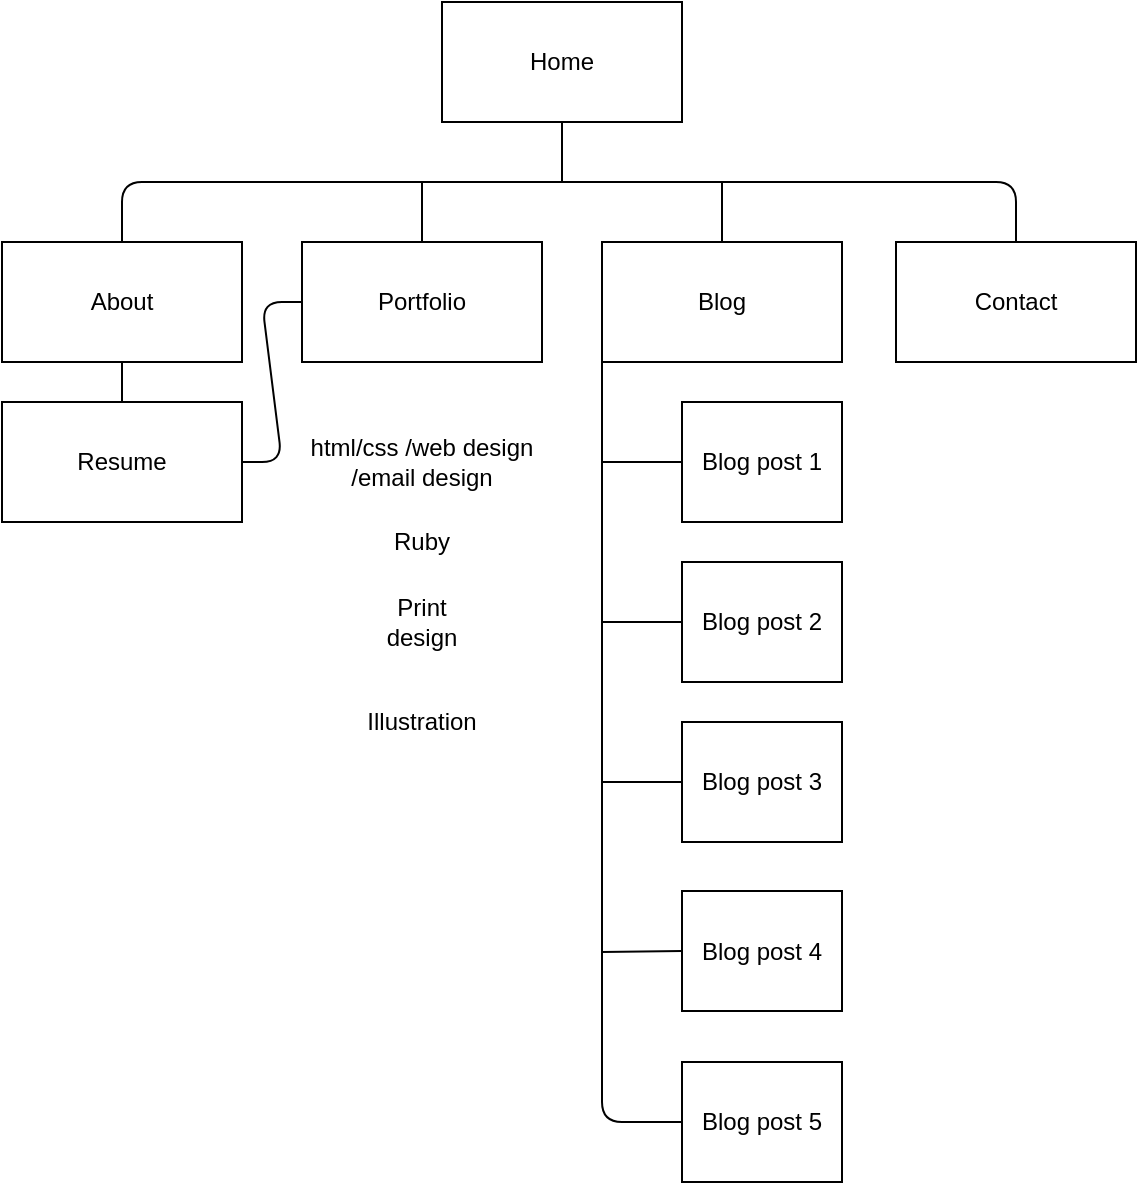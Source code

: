 <mxfile version="13.0.1" type="device"><diagram id="PqvUX2J45AISlzhcd9rw" name="Page-1"><mxGraphModel dx="1395" dy="733" grid="1" gridSize="10" guides="1" tooltips="1" connect="1" arrows="1" fold="1" page="1" pageScale="1" pageWidth="827" pageHeight="1169" math="0" shadow="0"><root><mxCell id="0"/><mxCell id="1" parent="0"/><mxCell id="mFrDIHtZ0Onwh9TdsXnd-1" value="Home" style="rounded=0;whiteSpace=wrap;html=1;" vertex="1" parent="1"><mxGeometry x="430" y="80" width="120" height="60" as="geometry"/></mxCell><mxCell id="mFrDIHtZ0Onwh9TdsXnd-2" value="Portfolio" style="rounded=0;whiteSpace=wrap;html=1;" vertex="1" parent="1"><mxGeometry x="360" y="200" width="120" height="60" as="geometry"/></mxCell><mxCell id="mFrDIHtZ0Onwh9TdsXnd-3" value="Resume" style="rounded=0;whiteSpace=wrap;html=1;" vertex="1" parent="1"><mxGeometry x="210" y="280" width="120" height="60" as="geometry"/></mxCell><mxCell id="mFrDIHtZ0Onwh9TdsXnd-4" value="Blog" style="rounded=0;whiteSpace=wrap;html=1;" vertex="1" parent="1"><mxGeometry x="510" y="200" width="120" height="60" as="geometry"/></mxCell><mxCell id="mFrDIHtZ0Onwh9TdsXnd-5" value="Blog post 1" style="rounded=0;whiteSpace=wrap;html=1;" vertex="1" parent="1"><mxGeometry x="550" y="280" width="80" height="60" as="geometry"/></mxCell><mxCell id="mFrDIHtZ0Onwh9TdsXnd-7" value="Blog post 2" style="rounded=0;whiteSpace=wrap;html=1;" vertex="1" parent="1"><mxGeometry x="550" y="360" width="80" height="60" as="geometry"/></mxCell><mxCell id="mFrDIHtZ0Onwh9TdsXnd-8" value="&lt;span&gt;Blog post 3&lt;/span&gt;" style="rounded=0;whiteSpace=wrap;html=1;" vertex="1" parent="1"><mxGeometry x="550" y="440" width="80" height="60" as="geometry"/></mxCell><mxCell id="mFrDIHtZ0Onwh9TdsXnd-9" value="&lt;span&gt;Blog post 4&lt;/span&gt;" style="rounded=0;whiteSpace=wrap;html=1;" vertex="1" parent="1"><mxGeometry x="550" y="524.5" width="80" height="60" as="geometry"/></mxCell><mxCell id="mFrDIHtZ0Onwh9TdsXnd-10" value="&lt;span&gt;Blog post 5&lt;/span&gt;" style="rounded=0;whiteSpace=wrap;html=1;" vertex="1" parent="1"><mxGeometry x="550" y="610" width="80" height="60" as="geometry"/></mxCell><mxCell id="mFrDIHtZ0Onwh9TdsXnd-12" value="" style="endArrow=none;html=1;exitX=0;exitY=0.5;exitDx=0;exitDy=0;entryX=0;entryY=1;entryDx=0;entryDy=0;" edge="1" parent="1" source="mFrDIHtZ0Onwh9TdsXnd-10" target="mFrDIHtZ0Onwh9TdsXnd-4"><mxGeometry width="50" height="50" relative="1" as="geometry"><mxPoint x="530" y="640" as="sourcePoint"/><mxPoint x="480" y="310" as="targetPoint"/><Array as="points"><mxPoint x="510" y="640"/></Array></mxGeometry></mxCell><mxCell id="mFrDIHtZ0Onwh9TdsXnd-13" value="" style="endArrow=none;html=1;entryX=0;entryY=0.5;entryDx=0;entryDy=0;" edge="1" parent="1" target="mFrDIHtZ0Onwh9TdsXnd-7"><mxGeometry width="50" height="50" relative="1" as="geometry"><mxPoint x="510" y="390" as="sourcePoint"/><mxPoint x="630" y="370" as="targetPoint"/></mxGeometry></mxCell><mxCell id="mFrDIHtZ0Onwh9TdsXnd-14" value="" style="endArrow=none;html=1;entryX=0;entryY=0.5;entryDx=0;entryDy=0;" edge="1" parent="1" target="mFrDIHtZ0Onwh9TdsXnd-5"><mxGeometry width="50" height="50" relative="1" as="geometry"><mxPoint x="510" y="310" as="sourcePoint"/><mxPoint x="630" y="390" as="targetPoint"/></mxGeometry></mxCell><mxCell id="mFrDIHtZ0Onwh9TdsXnd-15" value="" style="endArrow=none;html=1;entryX=0;entryY=0.5;entryDx=0;entryDy=0;" edge="1" parent="1" target="mFrDIHtZ0Onwh9TdsXnd-8"><mxGeometry width="50" height="50" relative="1" as="geometry"><mxPoint x="510" y="470" as="sourcePoint"/><mxPoint x="630" y="390" as="targetPoint"/></mxGeometry></mxCell><mxCell id="mFrDIHtZ0Onwh9TdsXnd-16" value="" style="endArrow=none;html=1;entryX=0;entryY=0.5;entryDx=0;entryDy=0;" edge="1" parent="1" target="mFrDIHtZ0Onwh9TdsXnd-9"><mxGeometry width="50" height="50" relative="1" as="geometry"><mxPoint x="510" y="555" as="sourcePoint"/><mxPoint x="630" y="390" as="targetPoint"/></mxGeometry></mxCell><mxCell id="mFrDIHtZ0Onwh9TdsXnd-20" value="Contact" style="rounded=0;whiteSpace=wrap;html=1;" vertex="1" parent="1"><mxGeometry x="657" y="200" width="120" height="60" as="geometry"/></mxCell><mxCell id="mFrDIHtZ0Onwh9TdsXnd-21" value="About" style="rounded=0;whiteSpace=wrap;html=1;" vertex="1" parent="1"><mxGeometry x="210" y="200" width="120" height="60" as="geometry"/></mxCell><mxCell id="mFrDIHtZ0Onwh9TdsXnd-22" value="" style="endArrow=none;html=1;entryX=0.5;entryY=0;entryDx=0;entryDy=0;exitX=0.5;exitY=0;exitDx=0;exitDy=0;" edge="1" parent="1" source="mFrDIHtZ0Onwh9TdsXnd-21" target="mFrDIHtZ0Onwh9TdsXnd-20"><mxGeometry width="50" height="50" relative="1" as="geometry"><mxPoint x="260" y="160" as="sourcePoint"/><mxPoint x="710" y="170" as="targetPoint"/><Array as="points"><mxPoint x="270" y="170"/><mxPoint x="717" y="170"/></Array></mxGeometry></mxCell><mxCell id="mFrDIHtZ0Onwh9TdsXnd-23" value="" style="endArrow=none;html=1;entryX=0.5;entryY=1;entryDx=0;entryDy=0;" edge="1" parent="1" target="mFrDIHtZ0Onwh9TdsXnd-1"><mxGeometry width="50" height="50" relative="1" as="geometry"><mxPoint x="490" y="170" as="sourcePoint"/><mxPoint x="690" y="320" as="targetPoint"/></mxGeometry></mxCell><mxCell id="mFrDIHtZ0Onwh9TdsXnd-24" value="" style="endArrow=none;html=1;exitX=0.5;exitY=0;exitDx=0;exitDy=0;" edge="1" parent="1" source="mFrDIHtZ0Onwh9TdsXnd-2"><mxGeometry width="50" height="50" relative="1" as="geometry"><mxPoint x="640" y="370" as="sourcePoint"/><mxPoint x="420" y="170" as="targetPoint"/></mxGeometry></mxCell><mxCell id="mFrDIHtZ0Onwh9TdsXnd-25" value="" style="endArrow=none;html=1;entryX=0.5;entryY=0;entryDx=0;entryDy=0;" edge="1" parent="1" target="mFrDIHtZ0Onwh9TdsXnd-4"><mxGeometry width="50" height="50" relative="1" as="geometry"><mxPoint x="570" y="170" as="sourcePoint"/><mxPoint x="690" y="320" as="targetPoint"/></mxGeometry></mxCell><mxCell id="mFrDIHtZ0Onwh9TdsXnd-26" value="" style="endArrow=none;html=1;entryX=0.5;entryY=1;entryDx=0;entryDy=0;exitX=0.5;exitY=0;exitDx=0;exitDy=0;" edge="1" parent="1" source="mFrDIHtZ0Onwh9TdsXnd-3" target="mFrDIHtZ0Onwh9TdsXnd-21"><mxGeometry width="50" height="50" relative="1" as="geometry"><mxPoint x="640" y="370" as="sourcePoint"/><mxPoint x="690" y="320" as="targetPoint"/></mxGeometry></mxCell><mxCell id="mFrDIHtZ0Onwh9TdsXnd-27" value="" style="endArrow=none;html=1;entryX=0;entryY=0.5;entryDx=0;entryDy=0;exitX=1;exitY=0.5;exitDx=0;exitDy=0;" edge="1" parent="1" source="mFrDIHtZ0Onwh9TdsXnd-3" target="mFrDIHtZ0Onwh9TdsXnd-2"><mxGeometry width="50" height="50" relative="1" as="geometry"><mxPoint x="640" y="370" as="sourcePoint"/><mxPoint x="690" y="320" as="targetPoint"/><Array as="points"><mxPoint x="350" y="310"/><mxPoint x="340" y="230"/></Array></mxGeometry></mxCell><mxCell id="mFrDIHtZ0Onwh9TdsXnd-28" value="html/css /web design /email design" style="text;html=1;strokeColor=none;fillColor=none;align=center;verticalAlign=middle;whiteSpace=wrap;rounded=0;" vertex="1" parent="1"><mxGeometry x="355" y="300" width="130" height="20" as="geometry"/></mxCell><mxCell id="mFrDIHtZ0Onwh9TdsXnd-31" value="Print design" style="text;html=1;strokeColor=none;fillColor=none;align=center;verticalAlign=middle;whiteSpace=wrap;rounded=0;" vertex="1" parent="1"><mxGeometry x="400" y="380" width="40" height="20" as="geometry"/></mxCell><mxCell id="mFrDIHtZ0Onwh9TdsXnd-34" value="Illustration" style="text;html=1;strokeColor=none;fillColor=none;align=center;verticalAlign=middle;whiteSpace=wrap;rounded=0;" vertex="1" parent="1"><mxGeometry x="400" y="430" width="40" height="20" as="geometry"/></mxCell><mxCell id="mFrDIHtZ0Onwh9TdsXnd-38" value="Ruby" style="text;html=1;strokeColor=none;fillColor=none;align=center;verticalAlign=middle;whiteSpace=wrap;rounded=0;" vertex="1" parent="1"><mxGeometry x="400" y="340" width="40" height="20" as="geometry"/></mxCell></root></mxGraphModel></diagram></mxfile>